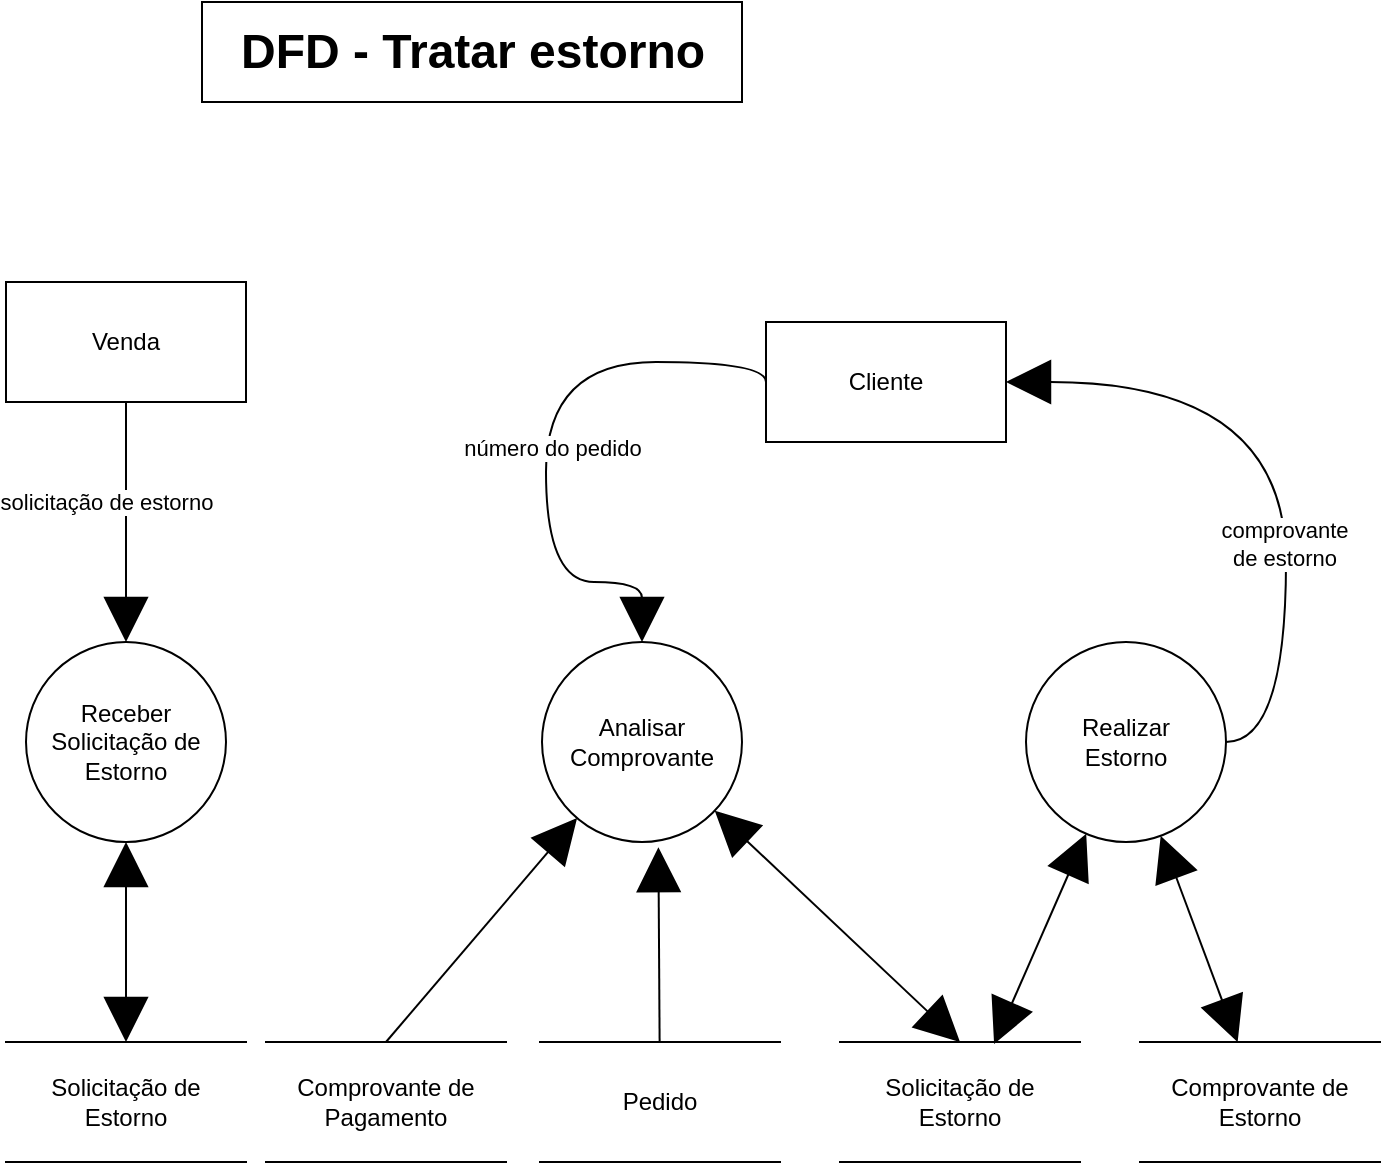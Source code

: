 <mxfile version="14.4.3" type="device"><diagram id="9d5MZdIfWWNM1lssErcb" name="Página-1"><mxGraphModel dx="2939" dy="581" grid="1" gridSize="10" guides="1" tooltips="1" connect="1" arrows="1" fold="1" page="1" pageScale="1" pageWidth="827" pageHeight="1169" math="0" shadow="0"><root><mxCell id="0"/><mxCell id="1" parent="0"/><mxCell id="9ZKbn0u-2JgnyJwHB-gj-1" value="" style="rounded=0;whiteSpace=wrap;html=1;" parent="1" vertex="1"><mxGeometry x="-802" y="20" width="270" height="50" as="geometry"/></mxCell><mxCell id="9ZKbn0u-2JgnyJwHB-gj-2" value="DFD - Tratar estorno" style="text;strokeColor=none;fillColor=none;html=1;fontSize=24;fontStyle=1;verticalAlign=middle;align=center;" parent="1" vertex="1"><mxGeometry x="-827" y="25" width="320" height="40" as="geometry"/></mxCell><mxCell id="9ZKbn0u-2JgnyJwHB-gj-15" style="rounded=0;orthogonalLoop=1;jettySize=auto;html=1;entryX=0.5;entryY=0;entryDx=0;entryDy=0;startArrow=block;startFill=1;startSize=20;endArrow=none;endFill=0;endSize=20;" parent="1" source="9ZKbn0u-2JgnyJwHB-gj-8" target="9ZKbn0u-2JgnyJwHB-gj-13" edge="1"><mxGeometry relative="1" as="geometry"/></mxCell><mxCell id="9ZKbn0u-2JgnyJwHB-gj-20" style="edgeStyle=none;rounded=0;orthogonalLoop=1;jettySize=auto;html=1;entryX=0.5;entryY=0;entryDx=0;entryDy=0;startArrow=block;startFill=1;startSize=20;endArrow=block;endFill=1;endSize=20;" parent="1" source="9ZKbn0u-2JgnyJwHB-gj-8" target="9ZKbn0u-2JgnyJwHB-gj-19" edge="1"><mxGeometry relative="1" as="geometry"/></mxCell><mxCell id="9ZKbn0u-2JgnyJwHB-gj-8" value="Analisar Comprovante" style="ellipse;whiteSpace=wrap;html=1;aspect=fixed;" parent="1" vertex="1"><mxGeometry x="-632" y="340" width="100" height="100" as="geometry"/></mxCell><mxCell id="9ZKbn0u-2JgnyJwHB-gj-13" value="Comprovante de Pagamento" style="shape=partialRectangle;whiteSpace=wrap;html=1;left=0;right=0;fillColor=none;" parent="1" vertex="1"><mxGeometry x="-770" y="540" width="120" height="60" as="geometry"/></mxCell><mxCell id="9K9tbG_FJt7QMxbH5Ymw-9" style="edgeStyle=orthogonalEdgeStyle;rounded=0;orthogonalLoop=1;jettySize=auto;html=1;exitX=0;exitY=0.5;exitDx=0;exitDy=0;entryX=0.5;entryY=0;entryDx=0;entryDy=0;startArrow=none;startFill=0;startSize=20;endArrow=block;endFill=1;endSize=20;curved=1;" edge="1" parent="1" source="9ZKbn0u-2JgnyJwHB-gj-18" target="9ZKbn0u-2JgnyJwHB-gj-8"><mxGeometry relative="1" as="geometry"><Array as="points"><mxPoint x="-520" y="200"/><mxPoint x="-630" y="200"/><mxPoint x="-630" y="310"/><mxPoint x="-582" y="310"/></Array></mxGeometry></mxCell><mxCell id="9K9tbG_FJt7QMxbH5Ymw-10" value="número do pedido" style="edgeLabel;html=1;align=center;verticalAlign=middle;resizable=0;points=[];" vertex="1" connectable="0" parent="9K9tbG_FJt7QMxbH5Ymw-9"><mxGeometry x="0.055" y="3" relative="1" as="geometry"><mxPoint as="offset"/></mxGeometry></mxCell><mxCell id="9ZKbn0u-2JgnyJwHB-gj-18" value="Cliente" style="rounded=0;whiteSpace=wrap;html=1;" parent="1" vertex="1"><mxGeometry x="-520" y="180" width="120" height="60" as="geometry"/></mxCell><mxCell id="9ZKbn0u-2JgnyJwHB-gj-19" value="Solicitação de Estorno" style="shape=partialRectangle;whiteSpace=wrap;html=1;left=0;right=0;fillColor=none;" parent="1" vertex="1"><mxGeometry x="-483" y="540" width="120" height="60" as="geometry"/></mxCell><mxCell id="9ZKbn0u-2JgnyJwHB-gj-22" style="edgeStyle=none;rounded=0;orthogonalLoop=1;jettySize=auto;html=1;entryX=0.582;entryY=1.026;entryDx=0;entryDy=0;entryPerimeter=0;startArrow=none;startFill=0;startSize=20;endArrow=block;endFill=1;endSize=20;" parent="1" source="9ZKbn0u-2JgnyJwHB-gj-21" target="9ZKbn0u-2JgnyJwHB-gj-8" edge="1"><mxGeometry relative="1" as="geometry"/></mxCell><mxCell id="9ZKbn0u-2JgnyJwHB-gj-21" value="Pedido" style="shape=partialRectangle;whiteSpace=wrap;html=1;left=0;right=0;fillColor=none;" parent="1" vertex="1"><mxGeometry x="-633" y="540" width="120" height="60" as="geometry"/></mxCell><mxCell id="9ZKbn0u-2JgnyJwHB-gj-24" style="edgeStyle=none;rounded=0;orthogonalLoop=1;jettySize=auto;html=1;entryX=0.642;entryY=0.017;entryDx=0;entryDy=0;entryPerimeter=0;startArrow=block;startFill=1;startSize=20;endArrow=block;endFill=1;endSize=20;" parent="1" source="9ZKbn0u-2JgnyJwHB-gj-23" target="9ZKbn0u-2JgnyJwHB-gj-19" edge="1"><mxGeometry relative="1" as="geometry"/></mxCell><mxCell id="9ZKbn0u-2JgnyJwHB-gj-25" style="edgeStyle=orthogonalEdgeStyle;rounded=0;orthogonalLoop=1;jettySize=auto;html=1;startArrow=none;startFill=0;startSize=20;endArrow=block;endFill=1;endSize=20;exitX=1;exitY=0.5;exitDx=0;exitDy=0;entryX=1;entryY=0.5;entryDx=0;entryDy=0;curved=1;" parent="1" source="9ZKbn0u-2JgnyJwHB-gj-23" edge="1" target="9ZKbn0u-2JgnyJwHB-gj-18"><mxGeometry relative="1" as="geometry"><mxPoint x="-196" y="200" as="targetPoint"/><Array as="points"><mxPoint x="-260" y="390"/><mxPoint x="-260" y="210"/></Array></mxGeometry></mxCell><mxCell id="9ZKbn0u-2JgnyJwHB-gj-28" value="comprovante&lt;br&gt;de estorno" style="edgeLabel;html=1;align=center;verticalAlign=middle;resizable=0;points=[];" parent="9ZKbn0u-2JgnyJwHB-gj-25" vertex="1" connectable="0"><mxGeometry x="-0.209" y="1" relative="1" as="geometry"><mxPoint y="8.76" as="offset"/></mxGeometry></mxCell><mxCell id="9ZKbn0u-2JgnyJwHB-gj-27" style="edgeStyle=none;rounded=0;orthogonalLoop=1;jettySize=auto;html=1;startArrow=block;startFill=1;startSize=20;endArrow=block;endFill=1;endSize=20;" parent="1" source="9ZKbn0u-2JgnyJwHB-gj-23" target="9ZKbn0u-2JgnyJwHB-gj-26" edge="1"><mxGeometry relative="1" as="geometry"/></mxCell><mxCell id="9ZKbn0u-2JgnyJwHB-gj-23" value="Realizar&lt;br&gt;Estorno" style="ellipse;whiteSpace=wrap;html=1;aspect=fixed;" parent="1" vertex="1"><mxGeometry x="-390" y="340" width="100" height="100" as="geometry"/></mxCell><mxCell id="9ZKbn0u-2JgnyJwHB-gj-26" value="Comprovante de Estorno" style="shape=partialRectangle;whiteSpace=wrap;html=1;left=0;right=0;fillColor=none;" parent="1" vertex="1"><mxGeometry x="-333" y="540" width="120" height="60" as="geometry"/></mxCell><mxCell id="9K9tbG_FJt7QMxbH5Ymw-4" style="rounded=0;orthogonalLoop=1;jettySize=auto;html=1;exitX=0.5;exitY=1;exitDx=0;exitDy=0;startArrow=block;startFill=1;endArrow=block;endFill=1;endSize=20;startSize=20;" edge="1" parent="1" source="9K9tbG_FJt7QMxbH5Ymw-2" target="9K9tbG_FJt7QMxbH5Ymw-3"><mxGeometry relative="1" as="geometry"/></mxCell><mxCell id="9K9tbG_FJt7QMxbH5Ymw-2" value="&lt;span style=&quot;background-color: rgb(255 , 255 , 255)&quot;&gt;&lt;font style=&quot;font-size: 12px&quot;&gt;Receber Solicitação de Estorno&lt;/font&gt;&lt;/span&gt;" style="ellipse;whiteSpace=wrap;html=1;aspect=fixed;" vertex="1" parent="1"><mxGeometry x="-890" y="340" width="100" height="100" as="geometry"/></mxCell><mxCell id="9K9tbG_FJt7QMxbH5Ymw-3" value="Solicitação de Estorno" style="shape=partialRectangle;whiteSpace=wrap;html=1;left=0;right=0;fillColor=none;" vertex="1" parent="1"><mxGeometry x="-900" y="540" width="120" height="60" as="geometry"/></mxCell><mxCell id="9K9tbG_FJt7QMxbH5Ymw-6" style="edgeStyle=none;rounded=0;orthogonalLoop=1;jettySize=auto;html=1;exitX=0.5;exitY=1;exitDx=0;exitDy=0;entryX=0.5;entryY=0;entryDx=0;entryDy=0;startArrow=none;startFill=0;startSize=20;endArrow=block;endFill=1;endSize=20;" edge="1" parent="1" source="9K9tbG_FJt7QMxbH5Ymw-5" target="9K9tbG_FJt7QMxbH5Ymw-2"><mxGeometry relative="1" as="geometry"/></mxCell><mxCell id="9K9tbG_FJt7QMxbH5Ymw-8" value="solicitação de estorno" style="edgeLabel;html=1;align=center;verticalAlign=middle;resizable=0;points=[];" vertex="1" connectable="0" parent="9K9tbG_FJt7QMxbH5Ymw-6"><mxGeometry x="-0.213" y="3" relative="1" as="geometry"><mxPoint x="-13" y="2.94" as="offset"/></mxGeometry></mxCell><mxCell id="9K9tbG_FJt7QMxbH5Ymw-5" value="Venda" style="rounded=0;whiteSpace=wrap;html=1;" vertex="1" parent="1"><mxGeometry x="-900" y="160" width="120" height="60" as="geometry"/></mxCell></root></mxGraphModel></diagram></mxfile>